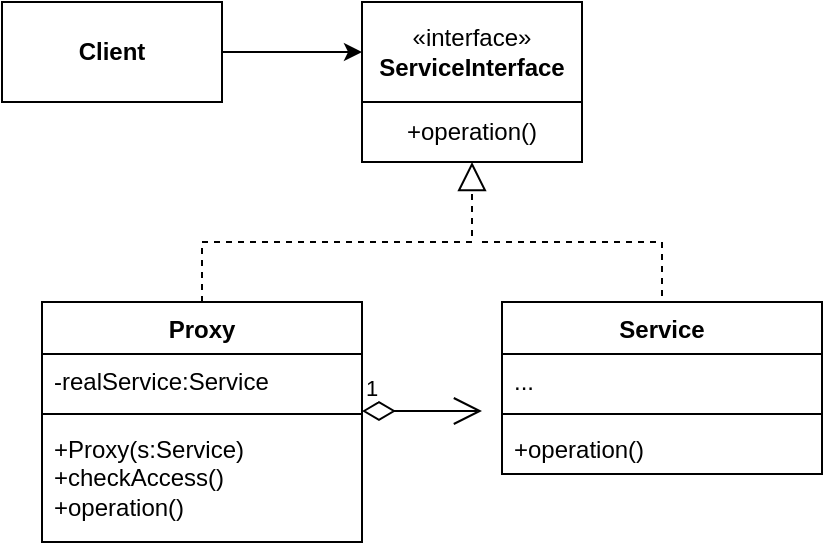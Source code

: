 <mxfile version="26.1.1">
  <diagram name="Страница — 1" id="enso2YDKd-ztOWyLuzH1">
    <mxGraphModel dx="856" dy="452" grid="1" gridSize="10" guides="1" tooltips="1" connect="1" arrows="1" fold="1" page="1" pageScale="1" pageWidth="827" pageHeight="1169" math="0" shadow="0">
      <root>
        <mxCell id="0" />
        <mxCell id="1" parent="0" />
        <mxCell id="EFLvKGrMKl1YvmJV2IuE-182" value="" style="edgeStyle=orthogonalEdgeStyle;rounded=0;orthogonalLoop=1;jettySize=auto;html=1;entryX=0;entryY=0.5;entryDx=0;entryDy=0;" parent="1" source="EFLvKGrMKl1YvmJV2IuE-171" target="EFLvKGrMKl1YvmJV2IuE-172" edge="1">
          <mxGeometry relative="1" as="geometry" />
        </mxCell>
        <mxCell id="EFLvKGrMKl1YvmJV2IuE-171" value="&lt;b&gt;Client&lt;/b&gt;" style="html=1;whiteSpace=wrap;" parent="1" vertex="1">
          <mxGeometry x="50" y="370" width="110" height="50" as="geometry" />
        </mxCell>
        <mxCell id="EFLvKGrMKl1YvmJV2IuE-172" value="«interface»&lt;br&gt;&lt;b&gt;ServiceInterface&lt;/b&gt;" style="html=1;whiteSpace=wrap;" parent="1" vertex="1">
          <mxGeometry x="230" y="370" width="110" height="50" as="geometry" />
        </mxCell>
        <mxCell id="EFLvKGrMKl1YvmJV2IuE-173" value="+operation()" style="html=1;whiteSpace=wrap;" parent="1" vertex="1">
          <mxGeometry x="230" y="420" width="110" height="30" as="geometry" />
        </mxCell>
        <mxCell id="EFLvKGrMKl1YvmJV2IuE-174" value="Proxy" style="swimlane;fontStyle=1;align=center;verticalAlign=top;childLayout=stackLayout;horizontal=1;startSize=26;horizontalStack=0;resizeParent=1;resizeParentMax=0;resizeLast=0;collapsible=1;marginBottom=0;whiteSpace=wrap;html=1;" parent="1" vertex="1">
          <mxGeometry x="70" y="520" width="160" height="120" as="geometry" />
        </mxCell>
        <mxCell id="EFLvKGrMKl1YvmJV2IuE-175" value="-realService:Service" style="text;strokeColor=none;fillColor=none;align=left;verticalAlign=top;spacingLeft=4;spacingRight=4;overflow=hidden;rotatable=0;points=[[0,0.5],[1,0.5]];portConstraint=eastwest;whiteSpace=wrap;html=1;" parent="EFLvKGrMKl1YvmJV2IuE-174" vertex="1">
          <mxGeometry y="26" width="160" height="26" as="geometry" />
        </mxCell>
        <mxCell id="EFLvKGrMKl1YvmJV2IuE-176" value="" style="line;strokeWidth=1;fillColor=none;align=left;verticalAlign=middle;spacingTop=-1;spacingLeft=3;spacingRight=3;rotatable=0;labelPosition=right;points=[];portConstraint=eastwest;strokeColor=inherit;" parent="EFLvKGrMKl1YvmJV2IuE-174" vertex="1">
          <mxGeometry y="52" width="160" height="8" as="geometry" />
        </mxCell>
        <mxCell id="EFLvKGrMKl1YvmJV2IuE-177" value="+Proxy(s:Service)&lt;div&gt;+checkAccess()&lt;/div&gt;&lt;div&gt;+operation()&lt;/div&gt;" style="text;strokeColor=none;fillColor=none;align=left;verticalAlign=top;spacingLeft=4;spacingRight=4;overflow=hidden;rotatable=0;points=[[0,0.5],[1,0.5]];portConstraint=eastwest;whiteSpace=wrap;html=1;" parent="EFLvKGrMKl1YvmJV2IuE-174" vertex="1">
          <mxGeometry y="60" width="160" height="60" as="geometry" />
        </mxCell>
        <mxCell id="EFLvKGrMKl1YvmJV2IuE-178" value="Service" style="swimlane;fontStyle=1;align=center;verticalAlign=top;childLayout=stackLayout;horizontal=1;startSize=26;horizontalStack=0;resizeParent=1;resizeParentMax=0;resizeLast=0;collapsible=1;marginBottom=0;whiteSpace=wrap;html=1;" parent="1" vertex="1">
          <mxGeometry x="300" y="520" width="160" height="86" as="geometry" />
        </mxCell>
        <mxCell id="EFLvKGrMKl1YvmJV2IuE-179" value="..." style="text;strokeColor=none;fillColor=none;align=left;verticalAlign=top;spacingLeft=4;spacingRight=4;overflow=hidden;rotatable=0;points=[[0,0.5],[1,0.5]];portConstraint=eastwest;whiteSpace=wrap;html=1;" parent="EFLvKGrMKl1YvmJV2IuE-178" vertex="1">
          <mxGeometry y="26" width="160" height="26" as="geometry" />
        </mxCell>
        <mxCell id="EFLvKGrMKl1YvmJV2IuE-180" value="" style="line;strokeWidth=1;fillColor=none;align=left;verticalAlign=middle;spacingTop=-1;spacingLeft=3;spacingRight=3;rotatable=0;labelPosition=right;points=[];portConstraint=eastwest;strokeColor=inherit;" parent="EFLvKGrMKl1YvmJV2IuE-178" vertex="1">
          <mxGeometry y="52" width="160" height="8" as="geometry" />
        </mxCell>
        <mxCell id="EFLvKGrMKl1YvmJV2IuE-181" value="+operation()" style="text;strokeColor=none;fillColor=none;align=left;verticalAlign=top;spacingLeft=4;spacingRight=4;overflow=hidden;rotatable=0;points=[[0,0.5],[1,0.5]];portConstraint=eastwest;whiteSpace=wrap;html=1;" parent="EFLvKGrMKl1YvmJV2IuE-178" vertex="1">
          <mxGeometry y="60" width="160" height="26" as="geometry" />
        </mxCell>
        <mxCell id="EFLvKGrMKl1YvmJV2IuE-183" value="" style="endArrow=block;dashed=1;endFill=0;endSize=12;html=1;rounded=0;exitX=0.5;exitY=0;exitDx=0;exitDy=0;entryX=0.5;entryY=1;entryDx=0;entryDy=0;" parent="1" source="EFLvKGrMKl1YvmJV2IuE-174" target="EFLvKGrMKl1YvmJV2IuE-173" edge="1">
          <mxGeometry width="160" relative="1" as="geometry">
            <mxPoint x="260" y="560" as="sourcePoint" />
            <mxPoint x="420" y="560" as="targetPoint" />
            <Array as="points">
              <mxPoint x="150" y="490" />
              <mxPoint x="285" y="490" />
            </Array>
          </mxGeometry>
        </mxCell>
        <mxCell id="EFLvKGrMKl1YvmJV2IuE-184" value="" style="endArrow=none;dashed=1;html=1;rounded=0;entryX=0.5;entryY=0;entryDx=0;entryDy=0;" parent="1" target="EFLvKGrMKl1YvmJV2IuE-178" edge="1">
          <mxGeometry width="50" height="50" relative="1" as="geometry">
            <mxPoint x="290" y="490" as="sourcePoint" />
            <mxPoint x="370" y="540" as="targetPoint" />
            <Array as="points">
              <mxPoint x="380" y="490" />
            </Array>
          </mxGeometry>
        </mxCell>
        <mxCell id="EFLvKGrMKl1YvmJV2IuE-186" value="1" style="endArrow=open;html=1;endSize=12;startArrow=diamondThin;startSize=14;startFill=0;edgeStyle=orthogonalEdgeStyle;align=left;verticalAlign=bottom;rounded=0;" parent="1" edge="1">
          <mxGeometry x="-1" y="3" relative="1" as="geometry">
            <mxPoint x="230" y="574.5" as="sourcePoint" />
            <mxPoint x="290" y="574.5" as="targetPoint" />
          </mxGeometry>
        </mxCell>
      </root>
    </mxGraphModel>
  </diagram>
</mxfile>
